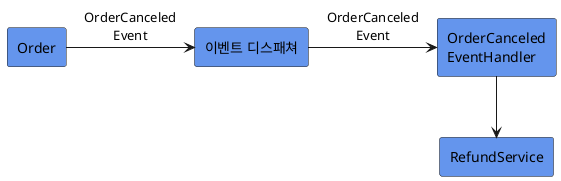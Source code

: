 @startuml

rectangle "Order" as a #CornflowerBlue
rectangle "이벤트 디스패쳐" as b #CornflowerBlue
rectangle "OrderCanceled\nEventHandler" as c #CornflowerBlue
rectangle "RefundService" as d #CornflowerBlue

a -r-> b: OrderCanceled\nEvent
b -r-> c: OrderCanceled\nEvent
c -d-> d

@enduml